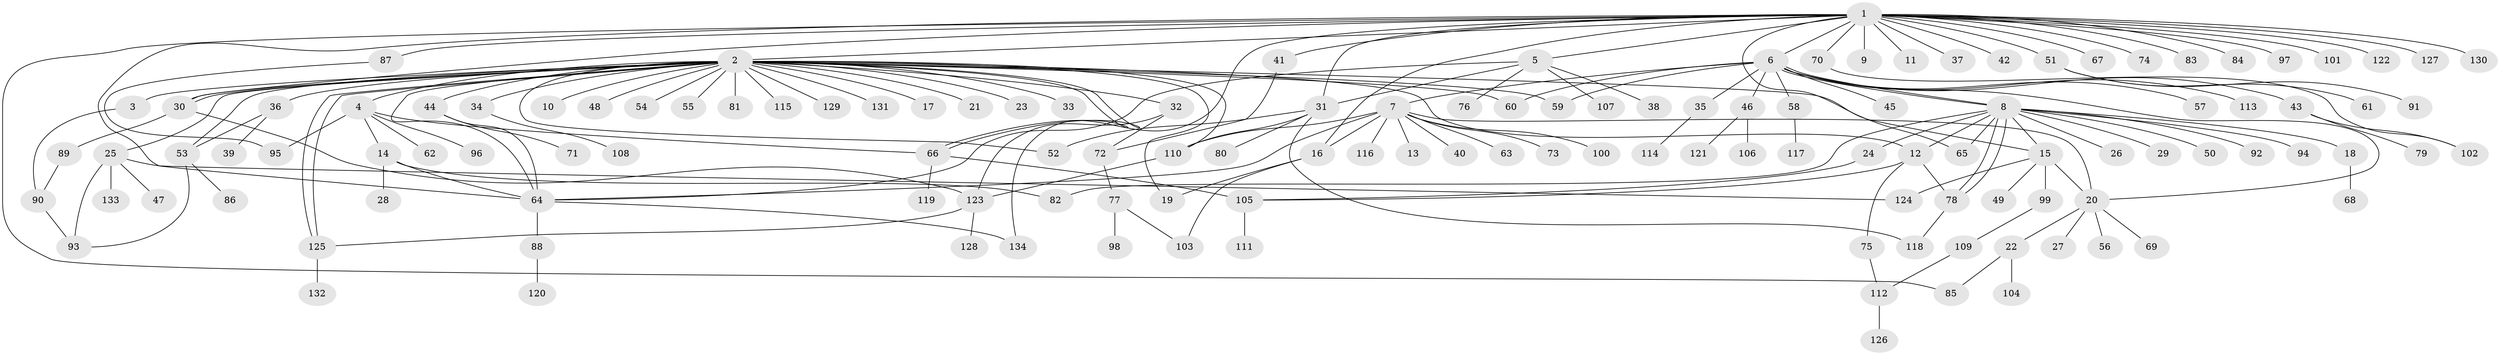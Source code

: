 // coarse degree distribution, {1: 0.8805970149253731, 19: 0.014925373134328358, 35: 0.014925373134328358, 2: 0.029850746268656716, 12: 0.014925373134328358, 3: 0.029850746268656716, 7: 0.014925373134328358}
// Generated by graph-tools (version 1.1) at 2025/51/03/04/25 21:51:27]
// undirected, 134 vertices, 178 edges
graph export_dot {
graph [start="1"]
  node [color=gray90,style=filled];
  1;
  2;
  3;
  4;
  5;
  6;
  7;
  8;
  9;
  10;
  11;
  12;
  13;
  14;
  15;
  16;
  17;
  18;
  19;
  20;
  21;
  22;
  23;
  24;
  25;
  26;
  27;
  28;
  29;
  30;
  31;
  32;
  33;
  34;
  35;
  36;
  37;
  38;
  39;
  40;
  41;
  42;
  43;
  44;
  45;
  46;
  47;
  48;
  49;
  50;
  51;
  52;
  53;
  54;
  55;
  56;
  57;
  58;
  59;
  60;
  61;
  62;
  63;
  64;
  65;
  66;
  67;
  68;
  69;
  70;
  71;
  72;
  73;
  74;
  75;
  76;
  77;
  78;
  79;
  80;
  81;
  82;
  83;
  84;
  85;
  86;
  87;
  88;
  89;
  90;
  91;
  92;
  93;
  94;
  95;
  96;
  97;
  98;
  99;
  100;
  101;
  102;
  103;
  104;
  105;
  106;
  107;
  108;
  109;
  110;
  111;
  112;
  113;
  114;
  115;
  116;
  117;
  118;
  119;
  120;
  121;
  122;
  123;
  124;
  125;
  126;
  127;
  128;
  129;
  130;
  131;
  132;
  133;
  134;
  1 -- 2;
  1 -- 5;
  1 -- 6;
  1 -- 9;
  1 -- 11;
  1 -- 16;
  1 -- 30;
  1 -- 31;
  1 -- 37;
  1 -- 41;
  1 -- 42;
  1 -- 51;
  1 -- 64;
  1 -- 65;
  1 -- 67;
  1 -- 70;
  1 -- 74;
  1 -- 83;
  1 -- 84;
  1 -- 85;
  1 -- 87;
  1 -- 97;
  1 -- 101;
  1 -- 122;
  1 -- 127;
  1 -- 130;
  1 -- 134;
  2 -- 3;
  2 -- 4;
  2 -- 10;
  2 -- 12;
  2 -- 15;
  2 -- 17;
  2 -- 19;
  2 -- 21;
  2 -- 23;
  2 -- 25;
  2 -- 30;
  2 -- 30;
  2 -- 32;
  2 -- 33;
  2 -- 34;
  2 -- 36;
  2 -- 44;
  2 -- 48;
  2 -- 52;
  2 -- 53;
  2 -- 54;
  2 -- 55;
  2 -- 59;
  2 -- 60;
  2 -- 64;
  2 -- 66;
  2 -- 66;
  2 -- 81;
  2 -- 110;
  2 -- 115;
  2 -- 125;
  2 -- 125;
  2 -- 129;
  2 -- 131;
  3 -- 90;
  4 -- 14;
  4 -- 62;
  4 -- 66;
  4 -- 95;
  4 -- 96;
  5 -- 31;
  5 -- 38;
  5 -- 64;
  5 -- 76;
  5 -- 107;
  6 -- 7;
  6 -- 8;
  6 -- 8;
  6 -- 20;
  6 -- 35;
  6 -- 43;
  6 -- 45;
  6 -- 46;
  6 -- 57;
  6 -- 58;
  6 -- 59;
  6 -- 60;
  6 -- 113;
  7 -- 13;
  7 -- 16;
  7 -- 20;
  7 -- 40;
  7 -- 63;
  7 -- 64;
  7 -- 73;
  7 -- 100;
  7 -- 110;
  7 -- 116;
  8 -- 12;
  8 -- 15;
  8 -- 18;
  8 -- 24;
  8 -- 26;
  8 -- 29;
  8 -- 50;
  8 -- 65;
  8 -- 78;
  8 -- 78;
  8 -- 82;
  8 -- 92;
  8 -- 94;
  12 -- 75;
  12 -- 78;
  12 -- 105;
  14 -- 28;
  14 -- 64;
  14 -- 82;
  15 -- 20;
  15 -- 49;
  15 -- 99;
  15 -- 124;
  16 -- 19;
  16 -- 103;
  18 -- 68;
  20 -- 22;
  20 -- 27;
  20 -- 56;
  20 -- 69;
  22 -- 85;
  22 -- 104;
  24 -- 105;
  25 -- 47;
  25 -- 93;
  25 -- 124;
  25 -- 133;
  30 -- 89;
  30 -- 123;
  31 -- 52;
  31 -- 80;
  31 -- 110;
  31 -- 118;
  32 -- 72;
  32 -- 123;
  34 -- 108;
  35 -- 114;
  36 -- 39;
  36 -- 53;
  41 -- 72;
  43 -- 79;
  43 -- 102;
  44 -- 64;
  44 -- 71;
  46 -- 106;
  46 -- 121;
  51 -- 61;
  51 -- 91;
  53 -- 86;
  53 -- 93;
  58 -- 117;
  64 -- 88;
  64 -- 134;
  66 -- 105;
  66 -- 119;
  70 -- 102;
  72 -- 77;
  75 -- 112;
  77 -- 98;
  77 -- 103;
  78 -- 118;
  87 -- 95;
  88 -- 120;
  89 -- 90;
  90 -- 93;
  99 -- 109;
  105 -- 111;
  109 -- 112;
  110 -- 123;
  112 -- 126;
  123 -- 125;
  123 -- 128;
  125 -- 132;
}

